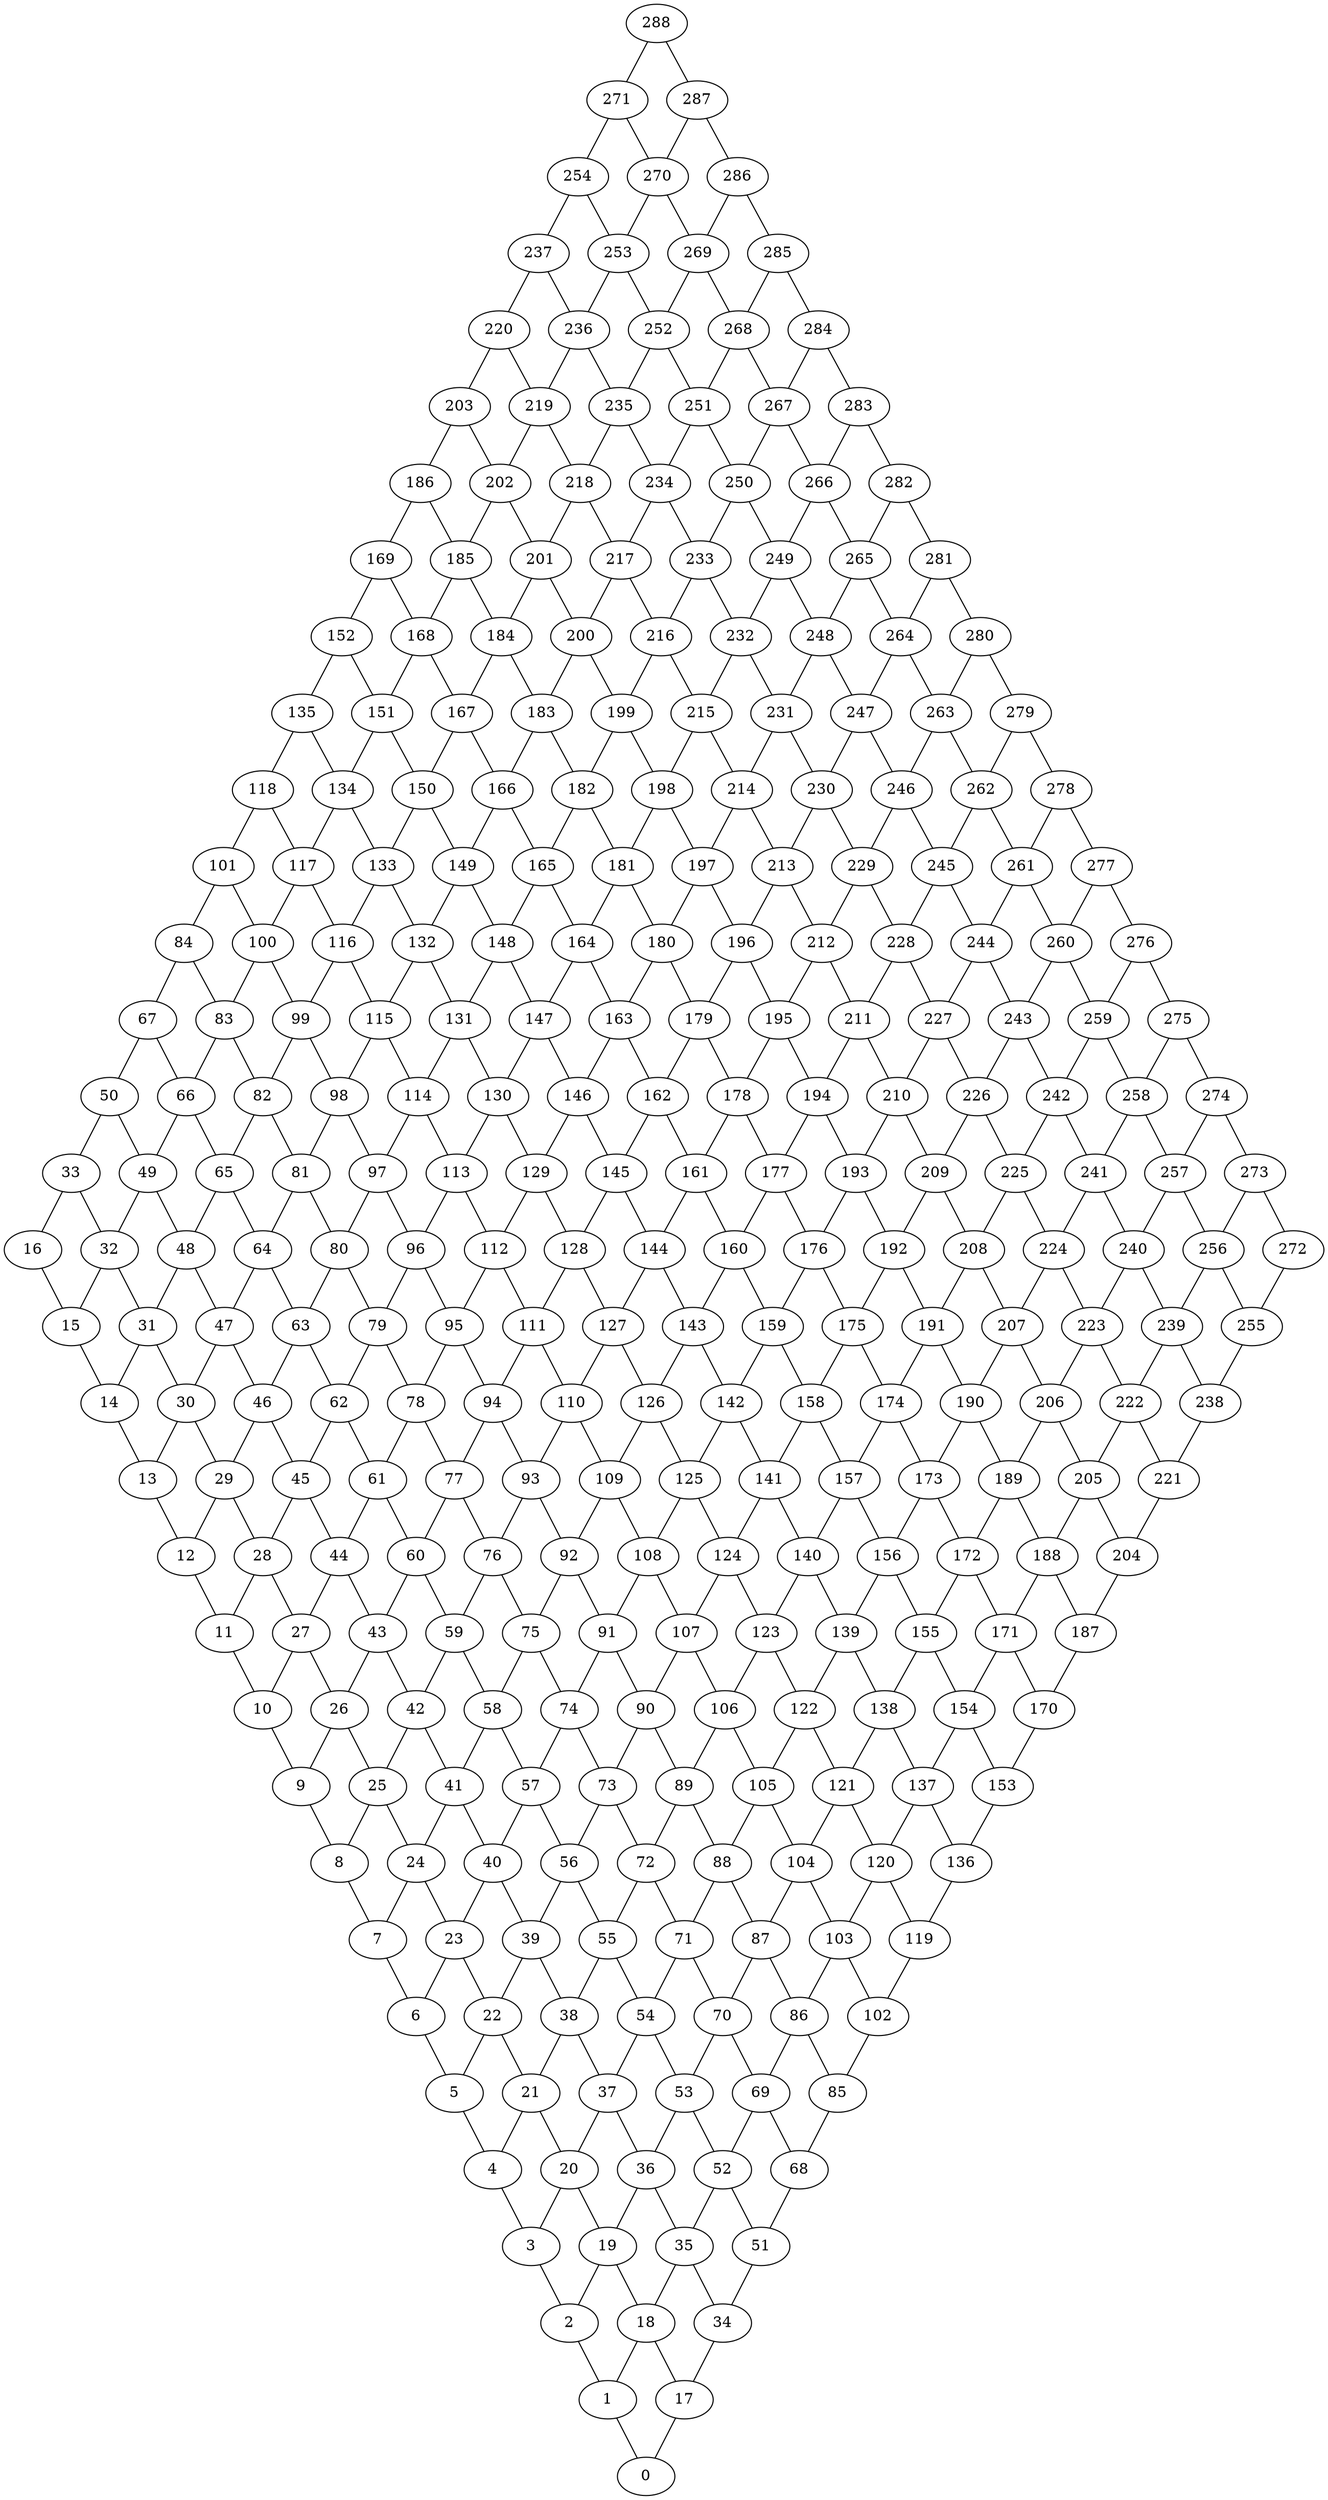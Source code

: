graph G {
0;
1;
2;
3;
4;
5;
6;
7;
8;
9;
10;
11;
12;
13;
14;
15;
16;
17;
18;
19;
20;
21;
22;
23;
24;
25;
26;
27;
28;
29;
30;
31;
32;
33;
34;
35;
36;
37;
38;
39;
40;
41;
42;
43;
44;
45;
46;
47;
48;
49;
50;
51;
52;
53;
54;
55;
56;
57;
58;
59;
60;
61;
62;
63;
64;
65;
66;
67;
68;
69;
70;
71;
72;
73;
74;
75;
76;
77;
78;
79;
80;
81;
82;
83;
84;
85;
86;
87;
88;
89;
90;
91;
92;
93;
94;
95;
96;
97;
98;
99;
100;
101;
102;
103;
104;
105;
106;
107;
108;
109;
110;
111;
112;
113;
114;
115;
116;
117;
118;
119;
120;
121;
122;
123;
124;
125;
126;
127;
128;
129;
130;
131;
132;
133;
134;
135;
136;
137;
138;
139;
140;
141;
142;
143;
144;
145;
146;
147;
148;
149;
150;
151;
152;
153;
154;
155;
156;
157;
158;
159;
160;
161;
162;
163;
164;
165;
166;
167;
168;
169;
170;
171;
172;
173;
174;
175;
176;
177;
178;
179;
180;
181;
182;
183;
184;
185;
186;
187;
188;
189;
190;
191;
192;
193;
194;
195;
196;
197;
198;
199;
200;
201;
202;
203;
204;
205;
206;
207;
208;
209;
210;
211;
212;
213;
214;
215;
216;
217;
218;
219;
220;
221;
222;
223;
224;
225;
226;
227;
228;
229;
230;
231;
232;
233;
234;
235;
236;
237;
238;
239;
240;
241;
242;
243;
244;
245;
246;
247;
248;
249;
250;
251;
252;
253;
254;
255;
256;
257;
258;
259;
260;
261;
262;
263;
264;
265;
266;
267;
268;
269;
270;
271;
272;
273;
274;
275;
276;
277;
278;
279;
280;
281;
282;
283;
284;
285;
286;
287;
288;
1--0 ;
2--1 ;
3--2 ;
4--3 ;
5--4 ;
6--5 ;
7--6 ;
8--7 ;
9--8 ;
10--9 ;
11--10 ;
12--11 ;
13--12 ;
14--13 ;
15--14 ;
16--15 ;
17--0 ;
18--1 ;
18--17 ;
19--2 ;
19--18 ;
20--3 ;
20--19 ;
21--4 ;
21--20 ;
22--5 ;
22--21 ;
23--6 ;
23--22 ;
24--7 ;
24--23 ;
25--8 ;
25--24 ;
26--9 ;
26--25 ;
27--10 ;
27--26 ;
28--11 ;
28--27 ;
29--12 ;
29--28 ;
30--13 ;
30--29 ;
31--14 ;
31--30 ;
32--15 ;
32--31 ;
33--16 ;
33--32 ;
34--17 ;
35--18 ;
35--34 ;
36--19 ;
36--35 ;
37--20 ;
37--36 ;
38--21 ;
38--37 ;
39--22 ;
39--38 ;
40--23 ;
40--39 ;
41--24 ;
41--40 ;
42--25 ;
42--41 ;
43--26 ;
43--42 ;
44--27 ;
44--43 ;
45--28 ;
45--44 ;
46--29 ;
46--45 ;
47--30 ;
47--46 ;
48--31 ;
48--47 ;
49--32 ;
49--48 ;
50--33 ;
50--49 ;
51--34 ;
52--35 ;
52--51 ;
53--36 ;
53--52 ;
54--37 ;
54--53 ;
55--38 ;
55--54 ;
56--39 ;
56--55 ;
57--40 ;
57--56 ;
58--41 ;
58--57 ;
59--42 ;
59--58 ;
60--43 ;
60--59 ;
61--44 ;
61--60 ;
62--45 ;
62--61 ;
63--46 ;
63--62 ;
64--47 ;
64--63 ;
65--48 ;
65--64 ;
66--49 ;
66--65 ;
67--50 ;
67--66 ;
68--51 ;
69--52 ;
69--68 ;
70--53 ;
70--69 ;
71--54 ;
71--70 ;
72--55 ;
72--71 ;
73--56 ;
73--72 ;
74--57 ;
74--73 ;
75--58 ;
75--74 ;
76--59 ;
76--75 ;
77--60 ;
77--76 ;
78--61 ;
78--77 ;
79--62 ;
79--78 ;
80--63 ;
80--79 ;
81--64 ;
81--80 ;
82--65 ;
82--81 ;
83--66 ;
83--82 ;
84--67 ;
84--83 ;
85--68 ;
86--69 ;
86--85 ;
87--70 ;
87--86 ;
88--71 ;
88--87 ;
89--72 ;
89--88 ;
90--73 ;
90--89 ;
91--74 ;
91--90 ;
92--75 ;
92--91 ;
93--76 ;
93--92 ;
94--77 ;
94--93 ;
95--78 ;
95--94 ;
96--79 ;
96--95 ;
97--80 ;
97--96 ;
98--81 ;
98--97 ;
99--82 ;
99--98 ;
100--83 ;
100--99 ;
101--84 ;
101--100 ;
102--85 ;
103--86 ;
103--102 ;
104--87 ;
104--103 ;
105--88 ;
105--104 ;
106--89 ;
106--105 ;
107--90 ;
107--106 ;
108--91 ;
108--107 ;
109--92 ;
109--108 ;
110--93 ;
110--109 ;
111--94 ;
111--110 ;
112--95 ;
112--111 ;
113--96 ;
113--112 ;
114--97 ;
114--113 ;
115--98 ;
115--114 ;
116--99 ;
116--115 ;
117--100 ;
117--116 ;
118--101 ;
118--117 ;
119--102 ;
120--103 ;
120--119 ;
121--104 ;
121--120 ;
122--105 ;
122--121 ;
123--106 ;
123--122 ;
124--107 ;
124--123 ;
125--108 ;
125--124 ;
126--109 ;
126--125 ;
127--110 ;
127--126 ;
128--111 ;
128--127 ;
129--112 ;
129--128 ;
130--113 ;
130--129 ;
131--114 ;
131--130 ;
132--115 ;
132--131 ;
133--116 ;
133--132 ;
134--117 ;
134--133 ;
135--118 ;
135--134 ;
136--119 ;
137--120 ;
137--136 ;
138--121 ;
138--137 ;
139--122 ;
139--138 ;
140--123 ;
140--139 ;
141--124 ;
141--140 ;
142--125 ;
142--141 ;
143--126 ;
143--142 ;
144--127 ;
144--143 ;
145--128 ;
145--144 ;
146--129 ;
146--145 ;
147--130 ;
147--146 ;
148--131 ;
148--147 ;
149--132 ;
149--148 ;
150--133 ;
150--149 ;
151--134 ;
151--150 ;
152--135 ;
152--151 ;
153--136 ;
154--137 ;
154--153 ;
155--138 ;
155--154 ;
156--139 ;
156--155 ;
157--140 ;
157--156 ;
158--141 ;
158--157 ;
159--142 ;
159--158 ;
160--143 ;
160--159 ;
161--144 ;
161--160 ;
162--145 ;
162--161 ;
163--146 ;
163--162 ;
164--147 ;
164--163 ;
165--148 ;
165--164 ;
166--149 ;
166--165 ;
167--150 ;
167--166 ;
168--151 ;
168--167 ;
169--152 ;
169--168 ;
170--153 ;
171--154 ;
171--170 ;
172--155 ;
172--171 ;
173--156 ;
173--172 ;
174--157 ;
174--173 ;
175--158 ;
175--174 ;
176--159 ;
176--175 ;
177--160 ;
177--176 ;
178--161 ;
178--177 ;
179--162 ;
179--178 ;
180--163 ;
180--179 ;
181--164 ;
181--180 ;
182--165 ;
182--181 ;
183--166 ;
183--182 ;
184--167 ;
184--183 ;
185--168 ;
185--184 ;
186--169 ;
186--185 ;
187--170 ;
188--171 ;
188--187 ;
189--172 ;
189--188 ;
190--173 ;
190--189 ;
191--174 ;
191--190 ;
192--175 ;
192--191 ;
193--176 ;
193--192 ;
194--177 ;
194--193 ;
195--178 ;
195--194 ;
196--179 ;
196--195 ;
197--180 ;
197--196 ;
198--181 ;
198--197 ;
199--182 ;
199--198 ;
200--183 ;
200--199 ;
201--184 ;
201--200 ;
202--185 ;
202--201 ;
203--186 ;
203--202 ;
204--187 ;
205--188 ;
205--204 ;
206--189 ;
206--205 ;
207--190 ;
207--206 ;
208--191 ;
208--207 ;
209--192 ;
209--208 ;
210--193 ;
210--209 ;
211--194 ;
211--210 ;
212--195 ;
212--211 ;
213--196 ;
213--212 ;
214--197 ;
214--213 ;
215--198 ;
215--214 ;
216--199 ;
216--215 ;
217--200 ;
217--216 ;
218--201 ;
218--217 ;
219--202 ;
219--218 ;
220--203 ;
220--219 ;
221--204 ;
222--205 ;
222--221 ;
223--206 ;
223--222 ;
224--207 ;
224--223 ;
225--208 ;
225--224 ;
226--209 ;
226--225 ;
227--210 ;
227--226 ;
228--211 ;
228--227 ;
229--212 ;
229--228 ;
230--213 ;
230--229 ;
231--214 ;
231--230 ;
232--215 ;
232--231 ;
233--216 ;
233--232 ;
234--217 ;
234--233 ;
235--218 ;
235--234 ;
236--219 ;
236--235 ;
237--220 ;
237--236 ;
238--221 ;
239--222 ;
239--238 ;
240--223 ;
240--239 ;
241--224 ;
241--240 ;
242--225 ;
242--241 ;
243--226 ;
243--242 ;
244--227 ;
244--243 ;
245--228 ;
245--244 ;
246--229 ;
246--245 ;
247--230 ;
247--246 ;
248--231 ;
248--247 ;
249--232 ;
249--248 ;
250--233 ;
250--249 ;
251--234 ;
251--250 ;
252--235 ;
252--251 ;
253--236 ;
253--252 ;
254--237 ;
254--253 ;
255--238 ;
256--239 ;
256--255 ;
257--240 ;
257--256 ;
258--241 ;
258--257 ;
259--242 ;
259--258 ;
260--243 ;
260--259 ;
261--244 ;
261--260 ;
262--245 ;
262--261 ;
263--246 ;
263--262 ;
264--247 ;
264--263 ;
265--248 ;
265--264 ;
266--249 ;
266--265 ;
267--250 ;
267--266 ;
268--251 ;
268--267 ;
269--252 ;
269--268 ;
270--253 ;
270--269 ;
271--254 ;
271--270 ;
272--255 ;
273--256 ;
273--272 ;
274--257 ;
274--273 ;
275--258 ;
275--274 ;
276--259 ;
276--275 ;
277--260 ;
277--276 ;
278--261 ;
278--277 ;
279--262 ;
279--278 ;
280--263 ;
280--279 ;
281--264 ;
281--280 ;
282--265 ;
282--281 ;
283--266 ;
283--282 ;
284--267 ;
284--283 ;
285--268 ;
285--284 ;
286--269 ;
286--285 ;
287--270 ;
287--286 ;
288--271 ;
288--287 ;
}
